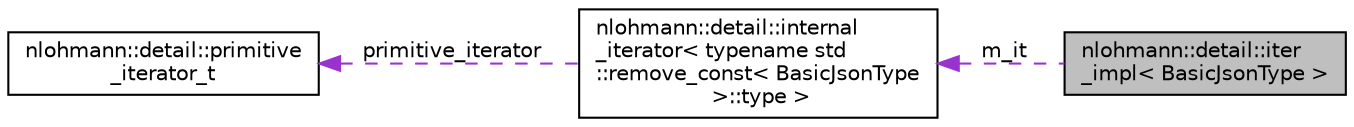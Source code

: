 digraph "nlohmann::detail::iter_impl&lt; BasicJsonType &gt;"
{
 // LATEX_PDF_SIZE
  edge [fontname="Helvetica",fontsize="10",labelfontname="Helvetica",labelfontsize="10"];
  node [fontname="Helvetica",fontsize="10",shape=record];
  rankdir="LR";
  Node1 [label="nlohmann::detail::iter\l_impl\< BasicJsonType \>",height=0.2,width=0.4,color="black", fillcolor="grey75", style="filled", fontcolor="black",tooltip="a template for a bidirectional iterator for the basic_json class This class implements a both iterato..."];
  Node2 -> Node1 [dir="back",color="darkorchid3",fontsize="10",style="dashed",label=" m_it" ,fontname="Helvetica"];
  Node2 [label="nlohmann::detail::internal\l_iterator\< typename std\l::remove_const\< BasicJsonType\l \>::type \>",height=0.2,width=0.4,color="black", fillcolor="white", style="filled",URL="$d7/d10/structnlohmann_1_1detail_1_1internal__iterator.html",tooltip=" "];
  Node3 -> Node2 [dir="back",color="darkorchid3",fontsize="10",style="dashed",label=" primitive_iterator" ,fontname="Helvetica"];
  Node3 [label="nlohmann::detail::primitive\l_iterator_t",height=0.2,width=0.4,color="black", fillcolor="white", style="filled",URL="$d2/d2c/classnlohmann_1_1detail_1_1primitive__iterator__t.html",tooltip=" "];
}
